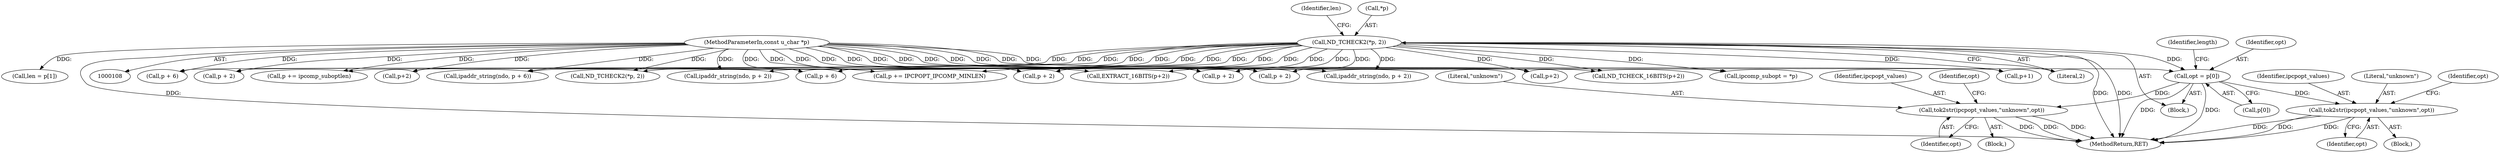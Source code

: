 digraph "0_tcpdump_7029d15f148ef24bb7c6668bc640f5470d085e5a_1@pointer" {
"1000134" [label="(Call,opt = p[0])"];
"1000125" [label="(Call,ND_TCHECK2(*p, 2))"];
"1000110" [label="(MethodParameterIn,const u_char *p)"];
"1000156" [label="(Call,tok2str(ipcpopt_values,\"unknown\",opt))"];
"1000171" [label="(Call,tok2str(ipcpopt_values,\"unknown\",opt))"];
"1000130" [label="(Identifier,len)"];
"1000125" [label="(Call,ND_TCHECK2(*p, 2))"];
"1000302" [label="(Call,ipcomp_subopt = *p)"];
"1000170" [label="(Block,)"];
"1000235" [label="(Call,p+2)"];
"1000421" [label="(MethodReturn,RET)"];
"1000157" [label="(Identifier,ipcpopt_values)"];
"1000136" [label="(Call,p[0])"];
"1000298" [label="(Call,ND_TCHECK2(*p, 2))"];
"1000110" [label="(MethodParameterIn,const u_char *p)"];
"1000270" [label="(Call,p + 2)"];
"1000212" [label="(Call,p + 6)"];
"1000205" [label="(Call,ipaddr_string(ndo, p + 2))"];
"1000174" [label="(Identifier,opt)"];
"1000284" [label="(Call,p += IPCPOPT_IPCOMP_MINLEN)"];
"1000207" [label="(Call,p + 2)"];
"1000141" [label="(Identifier,length)"];
"1000363" [label="(Call,p + 2)"];
"1000135" [label="(Identifier,opt)"];
"1000173" [label="(Literal,\"unknown\")"];
"1000129" [label="(Call,len = p[1])"];
"1000156" [label="(Call,tok2str(ipcpopt_values,\"unknown\",opt))"];
"1000176" [label="(Identifier,opt)"];
"1000112" [label="(Block,)"];
"1000159" [label="(Identifier,opt)"];
"1000128" [label="(Literal,2)"];
"1000172" [label="(Identifier,ipcpopt_values)"];
"1000161" [label="(Identifier,opt)"];
"1000195" [label="(Call,p + 6)"];
"1000210" [label="(Call,ipaddr_string(ndo, p + 6))"];
"1000158" [label="(Literal,\"unknown\")"];
"1000228" [label="(Call,ND_TCHECK_16BITS(p+2))"];
"1000372" [label="(Call,ipaddr_string(ndo, p + 2))"];
"1000337" [label="(Call,p += ipcomp_suboptlen)"];
"1000134" [label="(Call,opt = p[0])"];
"1000234" [label="(Call,EXTRACT_16BITS(p+2))"];
"1000155" [label="(Block,)"];
"1000171" [label="(Call,tok2str(ipcpopt_values,\"unknown\",opt))"];
"1000126" [label="(Call,*p)"];
"1000309" [label="(Call,p+1)"];
"1000229" [label="(Call,p+2)"];
"1000374" [label="(Call,p + 2)"];
"1000134" -> "1000112"  [label="AST: "];
"1000134" -> "1000136"  [label="CFG: "];
"1000135" -> "1000134"  [label="AST: "];
"1000136" -> "1000134"  [label="AST: "];
"1000141" -> "1000134"  [label="CFG: "];
"1000134" -> "1000421"  [label="DDG: "];
"1000134" -> "1000421"  [label="DDG: "];
"1000125" -> "1000134"  [label="DDG: "];
"1000110" -> "1000134"  [label="DDG: "];
"1000134" -> "1000156"  [label="DDG: "];
"1000134" -> "1000171"  [label="DDG: "];
"1000125" -> "1000112"  [label="AST: "];
"1000125" -> "1000128"  [label="CFG: "];
"1000126" -> "1000125"  [label="AST: "];
"1000128" -> "1000125"  [label="AST: "];
"1000130" -> "1000125"  [label="CFG: "];
"1000125" -> "1000421"  [label="DDG: "];
"1000125" -> "1000421"  [label="DDG: "];
"1000125" -> "1000195"  [label="DDG: "];
"1000125" -> "1000205"  [label="DDG: "];
"1000125" -> "1000207"  [label="DDG: "];
"1000125" -> "1000210"  [label="DDG: "];
"1000125" -> "1000212"  [label="DDG: "];
"1000125" -> "1000228"  [label="DDG: "];
"1000125" -> "1000229"  [label="DDG: "];
"1000125" -> "1000234"  [label="DDG: "];
"1000125" -> "1000235"  [label="DDG: "];
"1000125" -> "1000270"  [label="DDG: "];
"1000125" -> "1000284"  [label="DDG: "];
"1000125" -> "1000298"  [label="DDG: "];
"1000125" -> "1000302"  [label="DDG: "];
"1000125" -> "1000309"  [label="DDG: "];
"1000125" -> "1000337"  [label="DDG: "];
"1000125" -> "1000363"  [label="DDG: "];
"1000125" -> "1000372"  [label="DDG: "];
"1000125" -> "1000374"  [label="DDG: "];
"1000110" -> "1000108"  [label="AST: "];
"1000110" -> "1000421"  [label="DDG: "];
"1000110" -> "1000129"  [label="DDG: "];
"1000110" -> "1000195"  [label="DDG: "];
"1000110" -> "1000205"  [label="DDG: "];
"1000110" -> "1000207"  [label="DDG: "];
"1000110" -> "1000210"  [label="DDG: "];
"1000110" -> "1000212"  [label="DDG: "];
"1000110" -> "1000228"  [label="DDG: "];
"1000110" -> "1000229"  [label="DDG: "];
"1000110" -> "1000234"  [label="DDG: "];
"1000110" -> "1000235"  [label="DDG: "];
"1000110" -> "1000270"  [label="DDG: "];
"1000110" -> "1000284"  [label="DDG: "];
"1000110" -> "1000298"  [label="DDG: "];
"1000110" -> "1000302"  [label="DDG: "];
"1000110" -> "1000309"  [label="DDG: "];
"1000110" -> "1000337"  [label="DDG: "];
"1000110" -> "1000363"  [label="DDG: "];
"1000110" -> "1000372"  [label="DDG: "];
"1000110" -> "1000374"  [label="DDG: "];
"1000156" -> "1000155"  [label="AST: "];
"1000156" -> "1000159"  [label="CFG: "];
"1000157" -> "1000156"  [label="AST: "];
"1000158" -> "1000156"  [label="AST: "];
"1000159" -> "1000156"  [label="AST: "];
"1000161" -> "1000156"  [label="CFG: "];
"1000156" -> "1000421"  [label="DDG: "];
"1000156" -> "1000421"  [label="DDG: "];
"1000156" -> "1000421"  [label="DDG: "];
"1000171" -> "1000170"  [label="AST: "];
"1000171" -> "1000174"  [label="CFG: "];
"1000172" -> "1000171"  [label="AST: "];
"1000173" -> "1000171"  [label="AST: "];
"1000174" -> "1000171"  [label="AST: "];
"1000176" -> "1000171"  [label="CFG: "];
"1000171" -> "1000421"  [label="DDG: "];
"1000171" -> "1000421"  [label="DDG: "];
"1000171" -> "1000421"  [label="DDG: "];
}
